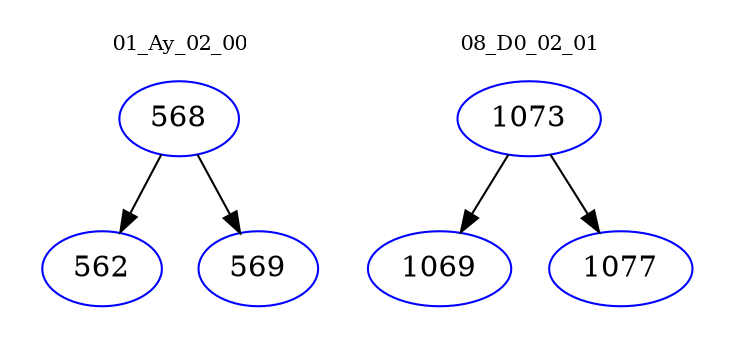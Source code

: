 digraph{
subgraph cluster_0 {
color = white
label = "01_Ay_02_00";
fontsize=10;
T0_568 [label="568", color="blue"]
T0_568 -> T0_562 [color="black"]
T0_562 [label="562", color="blue"]
T0_568 -> T0_569 [color="black"]
T0_569 [label="569", color="blue"]
}
subgraph cluster_1 {
color = white
label = "08_D0_02_01";
fontsize=10;
T1_1073 [label="1073", color="blue"]
T1_1073 -> T1_1069 [color="black"]
T1_1069 [label="1069", color="blue"]
T1_1073 -> T1_1077 [color="black"]
T1_1077 [label="1077", color="blue"]
}
}

